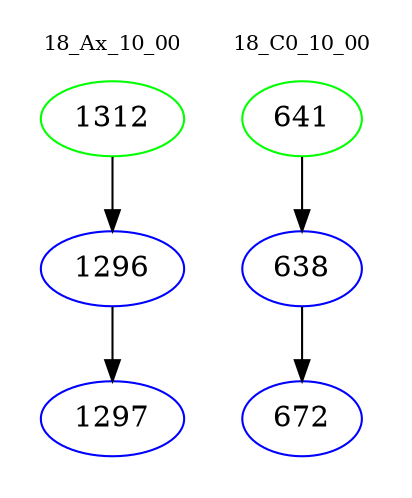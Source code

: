 digraph{
subgraph cluster_0 {
color = white
label = "18_Ax_10_00";
fontsize=10;
T0_1312 [label="1312", color="green"]
T0_1312 -> T0_1296 [color="black"]
T0_1296 [label="1296", color="blue"]
T0_1296 -> T0_1297 [color="black"]
T0_1297 [label="1297", color="blue"]
}
subgraph cluster_1 {
color = white
label = "18_C0_10_00";
fontsize=10;
T1_641 [label="641", color="green"]
T1_641 -> T1_638 [color="black"]
T1_638 [label="638", color="blue"]
T1_638 -> T1_672 [color="black"]
T1_672 [label="672", color="blue"]
}
}
